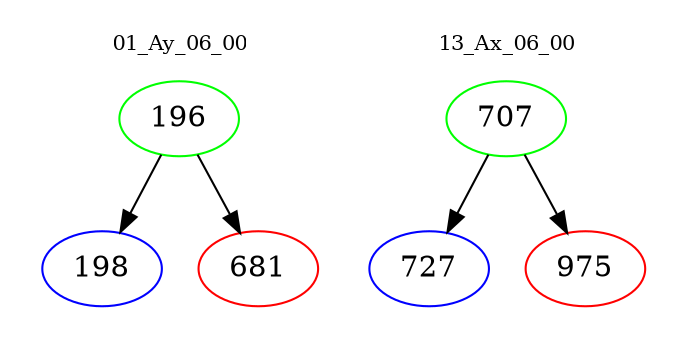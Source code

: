 digraph{
subgraph cluster_0 {
color = white
label = "01_Ay_06_00";
fontsize=10;
T0_196 [label="196", color="green"]
T0_196 -> T0_198 [color="black"]
T0_198 [label="198", color="blue"]
T0_196 -> T0_681 [color="black"]
T0_681 [label="681", color="red"]
}
subgraph cluster_1 {
color = white
label = "13_Ax_06_00";
fontsize=10;
T1_707 [label="707", color="green"]
T1_707 -> T1_727 [color="black"]
T1_727 [label="727", color="blue"]
T1_707 -> T1_975 [color="black"]
T1_975 [label="975", color="red"]
}
}
